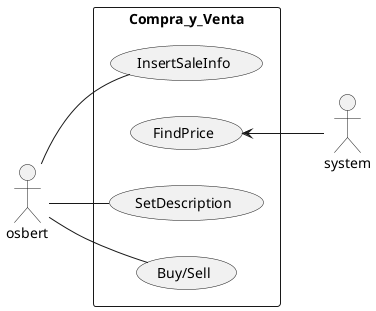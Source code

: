 @startuml

skinparam packageStyle Rectangle
left to right direction

:osbert:
:system:
rectangle Compra_y_Venta{
:osbert: -- (InsertSaleInfo)
(FindPrice) <-- :system:
:osbert: -- (SetDescription)
:osbert: -- (Buy/Sell)
}


@enduml